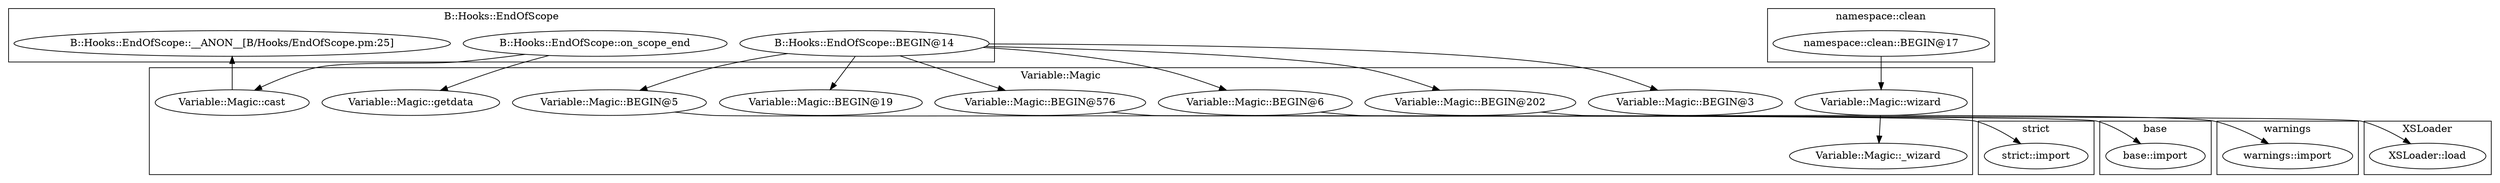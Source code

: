 digraph {
graph [overlap=false]
subgraph cluster_warnings {
	label="warnings";
	"warnings::import";
}
subgraph cluster_base {
	label="base";
	"base::import";
}
subgraph cluster_strict {
	label="strict";
	"strict::import";
}
subgraph cluster_Variable_Magic {
	label="Variable::Magic";
	"Variable::Magic::wizard";
	"Variable::Magic::BEGIN@5";
	"Variable::Magic::BEGIN@3";
	"Variable::Magic::BEGIN@576";
	"Variable::Magic::BEGIN@6";
	"Variable::Magic::BEGIN@19";
	"Variable::Magic::_wizard";
	"Variable::Magic::BEGIN@202";
	"Variable::Magic::getdata";
	"Variable::Magic::cast";
}
subgraph cluster_XSLoader {
	label="XSLoader";
	"XSLoader::load";
}
subgraph cluster_B_Hooks_EndOfScope {
	label="B::Hooks::EndOfScope";
	"B::Hooks::EndOfScope::__ANON__[B/Hooks/EndOfScope.pm:25]";
	"B::Hooks::EndOfScope::on_scope_end";
	"B::Hooks::EndOfScope::BEGIN@14";
}
subgraph cluster_namespace_clean {
	label="namespace::clean";
	"namespace::clean::BEGIN@17";
}
"B::Hooks::EndOfScope::BEGIN@14" -> "Variable::Magic::BEGIN@5";
"B::Hooks::EndOfScope::BEGIN@14" -> "Variable::Magic::BEGIN@576";
"B::Hooks::EndOfScope::BEGIN@14" -> "Variable::Magic::BEGIN@202";
"namespace::clean::BEGIN@17" -> "Variable::Magic::wizard";
"Variable::Magic::cast" -> "B::Hooks::EndOfScope::__ANON__[B/Hooks/EndOfScope.pm:25]";
"B::Hooks::EndOfScope::on_scope_end" -> "Variable::Magic::getdata";
"B::Hooks::EndOfScope::BEGIN@14" -> "Variable::Magic::BEGIN@3";
"Variable::Magic::BEGIN@202" -> "XSLoader::load";
"B::Hooks::EndOfScope::on_scope_end" -> "Variable::Magic::cast";
"B::Hooks::EndOfScope::BEGIN@14" -> "Variable::Magic::BEGIN@6";
"B::Hooks::EndOfScope::BEGIN@14" -> "Variable::Magic::BEGIN@19";
"Variable::Magic::BEGIN@576" -> "base::import";
"Variable::Magic::BEGIN@6" -> "warnings::import";
"Variable::Magic::wizard" -> "Variable::Magic::_wizard";
"Variable::Magic::BEGIN@5" -> "strict::import";
}
